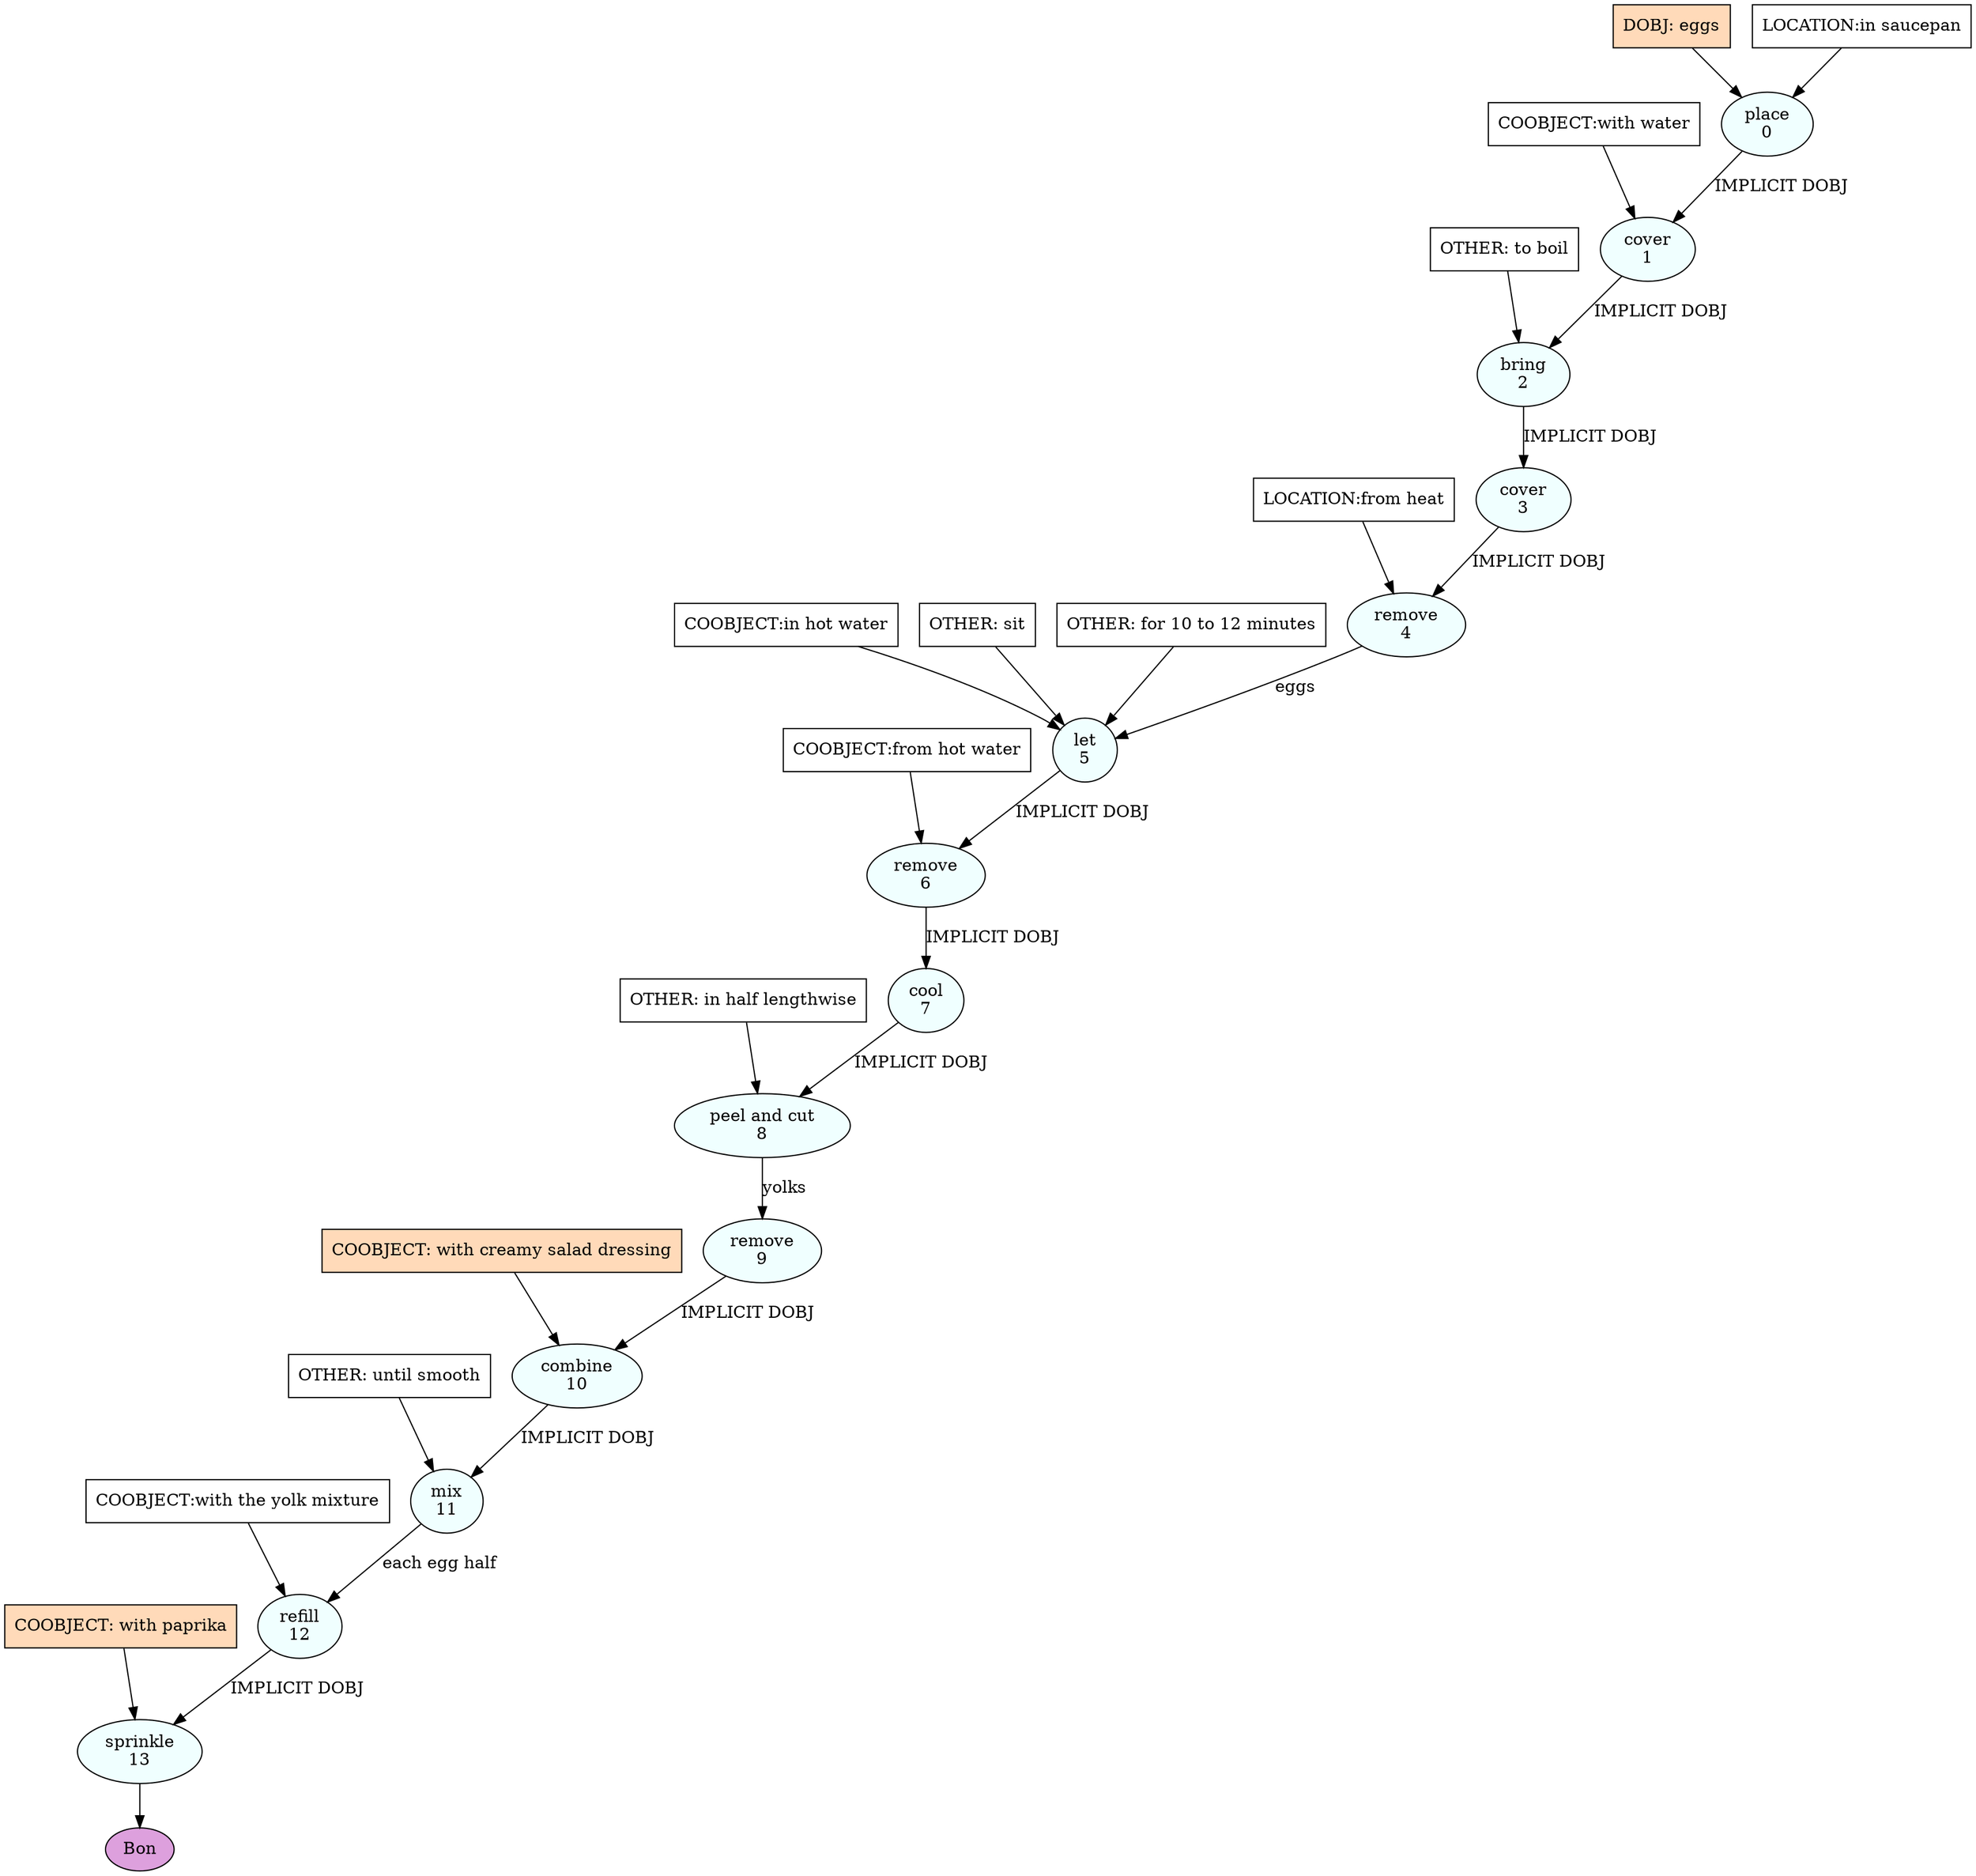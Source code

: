 digraph recipe {
E0[label="place
0", shape=oval, style=filled, fillcolor=azure]
E1[label="cover
1", shape=oval, style=filled, fillcolor=azure]
E2[label="bring
2", shape=oval, style=filled, fillcolor=azure]
E3[label="cover
3", shape=oval, style=filled, fillcolor=azure]
E4[label="remove
4", shape=oval, style=filled, fillcolor=azure]
E5[label="let
5", shape=oval, style=filled, fillcolor=azure]
E6[label="remove
6", shape=oval, style=filled, fillcolor=azure]
E7[label="cool
7", shape=oval, style=filled, fillcolor=azure]
E8[label="peel and cut
8", shape=oval, style=filled, fillcolor=azure]
E9[label="remove
9", shape=oval, style=filled, fillcolor=azure]
E10[label="combine
10", shape=oval, style=filled, fillcolor=azure]
E11[label="mix
11", shape=oval, style=filled, fillcolor=azure]
E12[label="refill
12", shape=oval, style=filled, fillcolor=azure]
E13[label="sprinkle
13", shape=oval, style=filled, fillcolor=azure]
D0[label="DOBJ: eggs", shape=box, style=filled, fillcolor=peachpuff]
D0 -> E0
P0_0[label="LOCATION:in saucepan", shape=box, style=filled, fillcolor=white]
P0_0 -> E0
E0 -> E1 [label="IMPLICIT DOBJ"]
P1_0_0[label="COOBJECT:with water", shape=box, style=filled, fillcolor=white]
P1_0_0 -> E1
E1 -> E2 [label="IMPLICIT DOBJ"]
O2_0_0[label="OTHER: to boil", shape=box, style=filled, fillcolor=white]
O2_0_0 -> E2
E2 -> E3 [label="IMPLICIT DOBJ"]
E3 -> E4 [label="IMPLICIT DOBJ"]
P4_0_0[label="LOCATION:from heat", shape=box, style=filled, fillcolor=white]
P4_0_0 -> E4
E4 -> E5 [label="eggs"]
P5_0_0[label="COOBJECT:in hot water", shape=box, style=filled, fillcolor=white]
P5_0_0 -> E5
O5_0_0[label="OTHER: sit", shape=box, style=filled, fillcolor=white]
O5_0_0 -> E5
O5_1_0[label="OTHER: for 10 to 12 minutes", shape=box, style=filled, fillcolor=white]
O5_1_0 -> E5
E5 -> E6 [label="IMPLICIT DOBJ"]
P6_0_0[label="COOBJECT:from hot water", shape=box, style=filled, fillcolor=white]
P6_0_0 -> E6
E6 -> E7 [label="IMPLICIT DOBJ"]
E7 -> E8 [label="IMPLICIT DOBJ"]
O8_0_0[label="OTHER: in half lengthwise", shape=box, style=filled, fillcolor=white]
O8_0_0 -> E8
E8 -> E9 [label="yolks"]
E9 -> E10 [label="IMPLICIT DOBJ"]
P10_0_ing[label="COOBJECT: with creamy salad dressing", shape=box, style=filled, fillcolor=peachpuff]
P10_0_ing -> E10
E10 -> E11 [label="IMPLICIT DOBJ"]
O11_0_0[label="OTHER: until smooth", shape=box, style=filled, fillcolor=white]
O11_0_0 -> E11
E11 -> E12 [label="each egg half"]
P12_0_0[label="COOBJECT:with the yolk mixture", shape=box, style=filled, fillcolor=white]
P12_0_0 -> E12
E12 -> E13 [label="IMPLICIT DOBJ"]
P13_0_ing[label="COOBJECT: with paprika", shape=box, style=filled, fillcolor=peachpuff]
P13_0_ing -> E13
EOR[label="Bon", shape=oval, style=filled, fillcolor=plum]
E13 -> EOR
}
